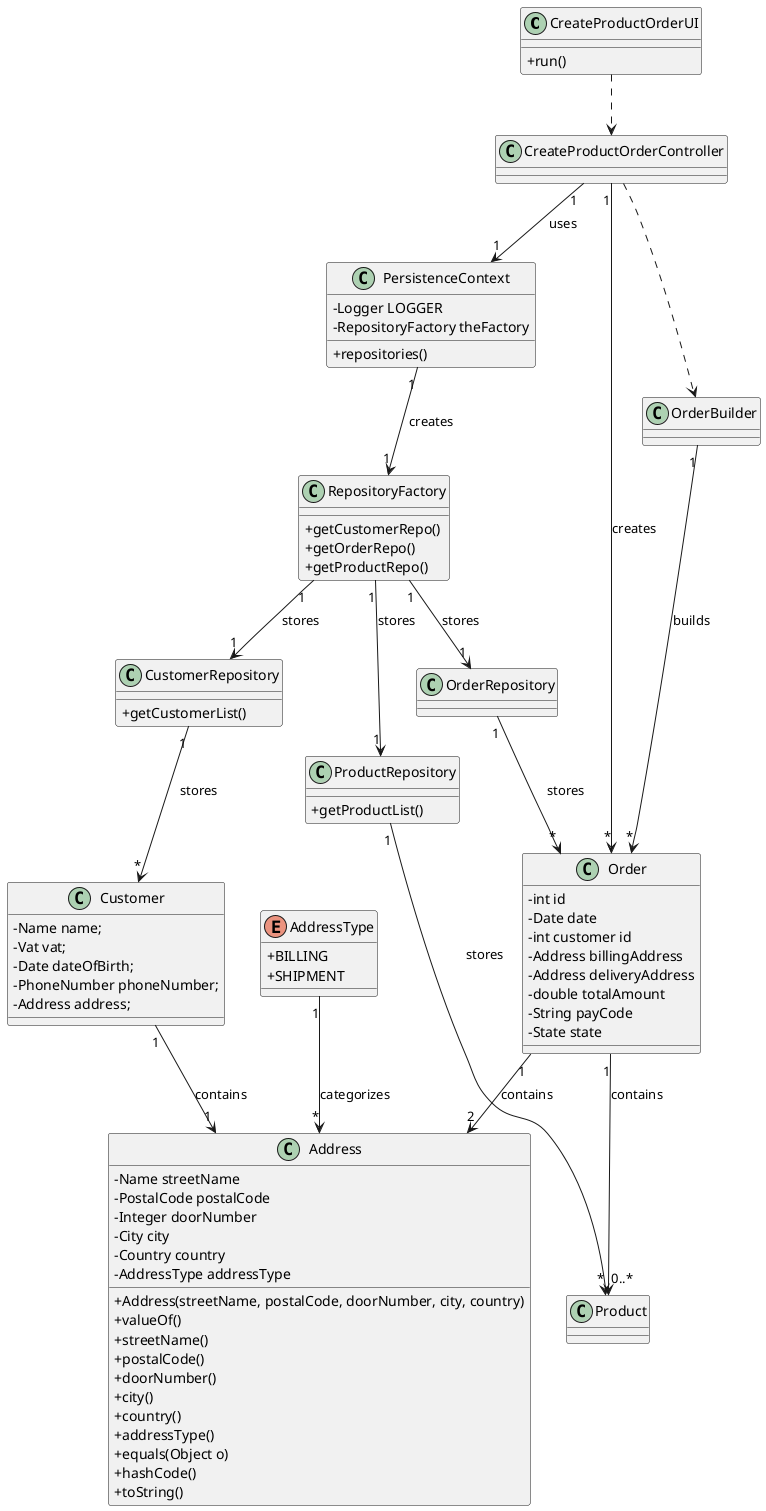 @startuml
skinparam classAttributeIconSize 0

class "CreateProductOrderUI" as UI {
  +run()
}

class "CreateProductOrderController" as CTRL {

}

class "PersistenceContext" as PCON {
  -Logger LOGGER
  -RepositoryFactory theFactory
  +repositories()
}

class "Order" as ORDER {
  -int id
  -Date date
  -int customer id
  -Address billingAddress
  -Address deliveryAddress
  -double totalAmount
  -String payCode
  -State state

}

class "OrderRepository" as ORDERREPO {

}

class "Customer" as CUST {
  -Name name;
  -Vat vat;
  -Date dateOfBirth;
  -PhoneNumber phoneNumber;
  -Address address;
}

class "CustomerRepository" as CUSTREPO {
  +getCustomerList()
}

class "Product" as PROD {

}

class "ProductRepository" as PRODREPO {
  +getProductList()
}

class "RepositoryFactory" as REPOFAC {
  +getCustomerRepo()
  +getOrderRepo()
  +getProductRepo()

}

class "OrderBuilder" as BUILDER {

}

class "Address" as ADRS {
  -Name streetName
  -PostalCode postalCode
  -Integer doorNumber
  -City city
  -Country country
  -AddressType addressType

  +Address(streetName, postalCode, doorNumber, city, country)
  +valueOf()
  +streetName()
  +postalCode()
  +doorNumber()
  +city()
  +country()
  +addressType()
  +equals(Object o)
  +hashCode()
  +toString()
}

enum "AddressType" as ADRSTYPE {
  +BILLING
  +SHIPMENT
}



UI ..> CTRL

CTRL "1" --> "1" PCON : uses
CTRL ..> BUILDER
CTRL "1" --> "*" ORDER : creates

PCON "1" --> "1" REPOFAC : creates

REPOFAC "1" --> "1" CUSTREPO : stores
REPOFAC "1" --> "1" ORDERREPO : stores
REPOFAC "1" --> "1" PRODREPO : stores

ORDERREPO "1" --> "*" ORDER : stores
PRODREPO "1" --> "*" PROD : stores
CUSTREPO "1" --> "*" CUST : stores

ORDER "1" --> "2" ADRS : contains
CUST "1" --> "1" ADRS : contains
ORDER "1" --> "0..*" PROD : contains

ADRSTYPE "1" --> "*" ADRS : categorizes

BUILDER "1" --> "*" ORDER : builds





@enduml
